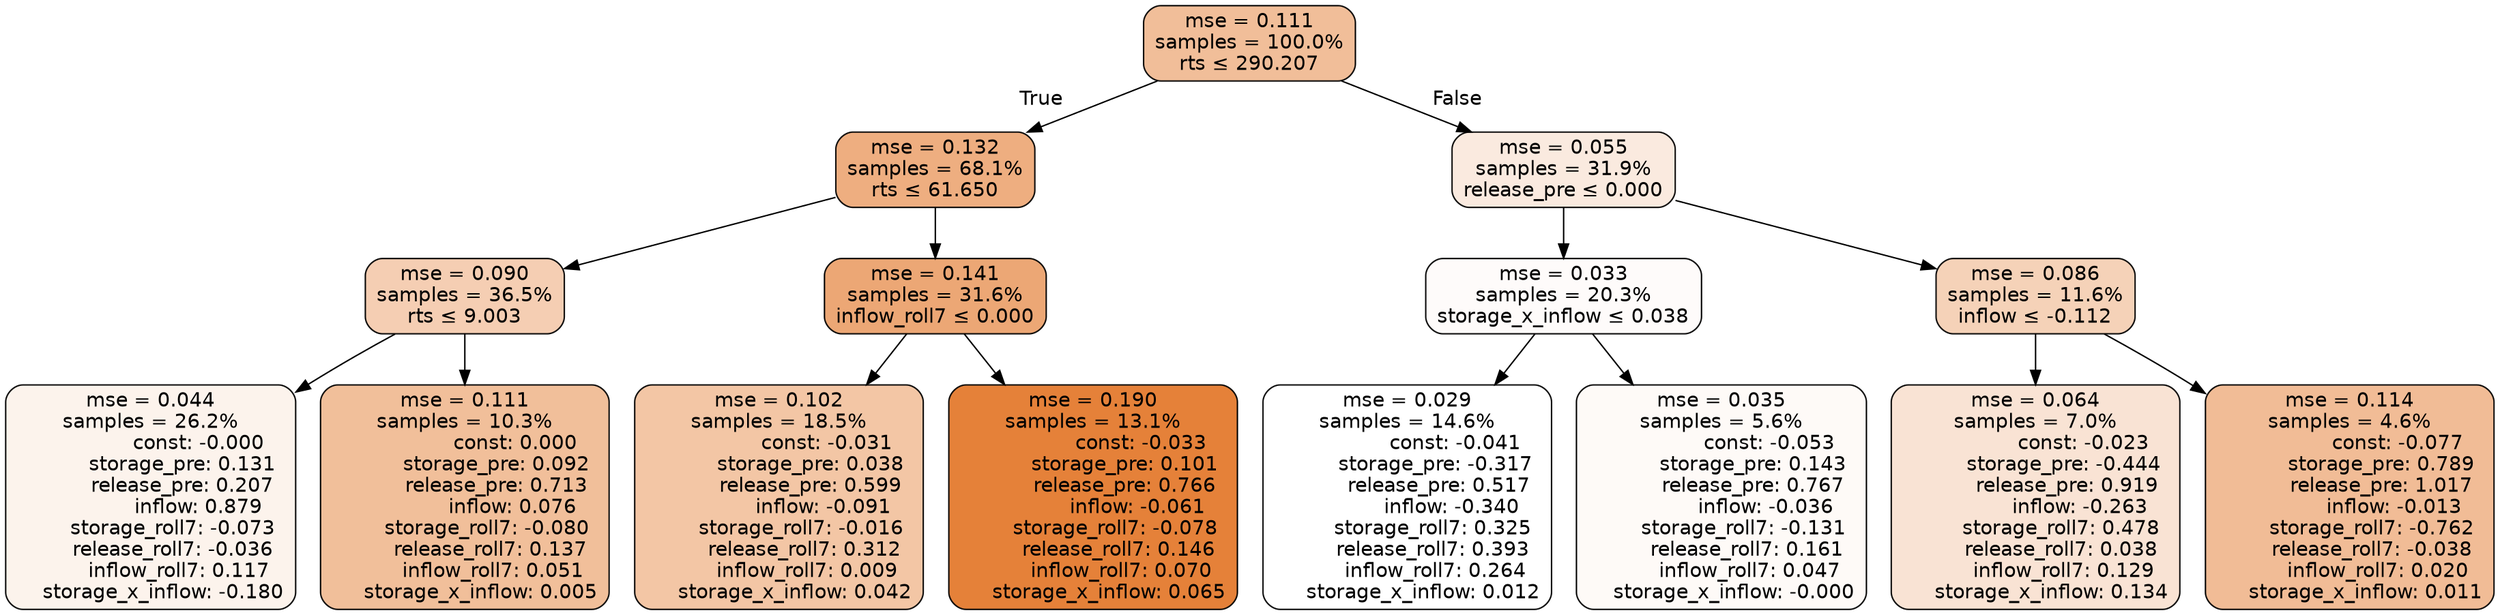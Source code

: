 digraph tree {
bgcolor="transparent"
node [shape=rectangle, style="filled, rounded", color="black", fontname=helvetica] ;
edge [fontname=helvetica] ;
	"0" [label="mse = 0.111
samples = 100.0%
rts &le; 290.207", fillcolor="#f1be99"]
	"1" [label="mse = 0.132
samples = 68.1%
rts &le; 61.650", fillcolor="#eeae80"]
	"2" [label="mse = 0.090
samples = 36.5%
rts &le; 9.003", fillcolor="#f5ceb3"]
	"3" [label="mse = 0.044
samples = 26.2%
               const: -0.000
          storage_pre: 0.131
          release_pre: 0.207
               inflow: 0.879
       storage_roll7: -0.073
       release_roll7: -0.036
         inflow_roll7: 0.117
    storage_x_inflow: -0.180", fillcolor="#fcf3ec"]
	"4" [label="mse = 0.111
samples = 10.3%
                const: 0.000
          storage_pre: 0.092
          release_pre: 0.713
               inflow: 0.076
       storage_roll7: -0.080
        release_roll7: 0.137
         inflow_roll7: 0.051
     storage_x_inflow: 0.005", fillcolor="#f1bf9a"]
	"5" [label="mse = 0.141
samples = 31.6%
inflow_roll7 &le; 0.000", fillcolor="#eca775"]
	"6" [label="mse = 0.102
samples = 18.5%
               const: -0.031
          storage_pre: 0.038
          release_pre: 0.599
              inflow: -0.091
       storage_roll7: -0.016
        release_roll7: 0.312
         inflow_roll7: 0.009
     storage_x_inflow: 0.042", fillcolor="#f3c6a5"]
	"7" [label="mse = 0.190
samples = 13.1%
               const: -0.033
          storage_pre: 0.101
          release_pre: 0.766
              inflow: -0.061
       storage_roll7: -0.078
        release_roll7: 0.146
         inflow_roll7: 0.070
     storage_x_inflow: 0.065", fillcolor="#e58139"]
	"8" [label="mse = 0.055
samples = 31.9%
release_pre &le; 0.000", fillcolor="#faeadf"]
	"9" [label="mse = 0.033
samples = 20.3%
storage_x_inflow &le; 0.038", fillcolor="#fefbfa"]
	"10" [label="mse = 0.029
samples = 14.6%
               const: -0.041
         storage_pre: -0.317
          release_pre: 0.517
              inflow: -0.340
        storage_roll7: 0.325
        release_roll7: 0.393
         inflow_roll7: 0.264
     storage_x_inflow: 0.012", fillcolor="#ffffff"]
	"11" [label="mse = 0.035
samples = 5.6%
               const: -0.053
          storage_pre: 0.143
          release_pre: 0.767
              inflow: -0.036
       storage_roll7: -0.131
        release_roll7: 0.161
         inflow_roll7: 0.047
    storage_x_inflow: -0.000", fillcolor="#fefaf7"]
	"12" [label="mse = 0.086
samples = 11.6%
inflow &le; -0.112", fillcolor="#f5d2b8"]
	"13" [label="mse = 0.064
samples = 7.0%
               const: -0.023
         storage_pre: -0.444
          release_pre: 0.919
              inflow: -0.263
        storage_roll7: 0.478
        release_roll7: 0.038
         inflow_roll7: 0.129
     storage_x_inflow: 0.134", fillcolor="#f9e3d4"]
	"14" [label="mse = 0.114
samples = 4.6%
               const: -0.077
          storage_pre: 0.789
          release_pre: 1.017
              inflow: -0.013
       storage_roll7: -0.762
       release_roll7: -0.038
         inflow_roll7: 0.020
     storage_x_inflow: 0.011", fillcolor="#f1bc96"]

	"0" -> "1" [labeldistance=2.5, labelangle=45, headlabel="True"]
	"1" -> "2"
	"2" -> "3"
	"2" -> "4"
	"1" -> "5"
	"5" -> "6"
	"5" -> "7"
	"0" -> "8" [labeldistance=2.5, labelangle=-45, headlabel="False"]
	"8" -> "9"
	"9" -> "10"
	"9" -> "11"
	"8" -> "12"
	"12" -> "13"
	"12" -> "14"
}